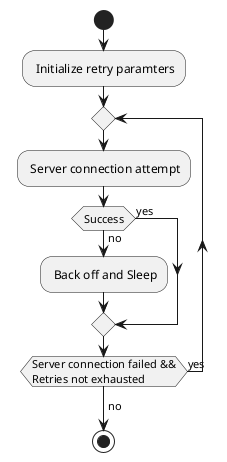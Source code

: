 @startuml

start
: Initialize retry paramters;
repeat
	: Server connection attempt;
	if (Success) then (no)
    	: Back off and Sleep;
    else (yes)
    endif
repeat while (Server connection failed &&\nRetries not exhausted) is (yes)
-> no;
stop

@enduml